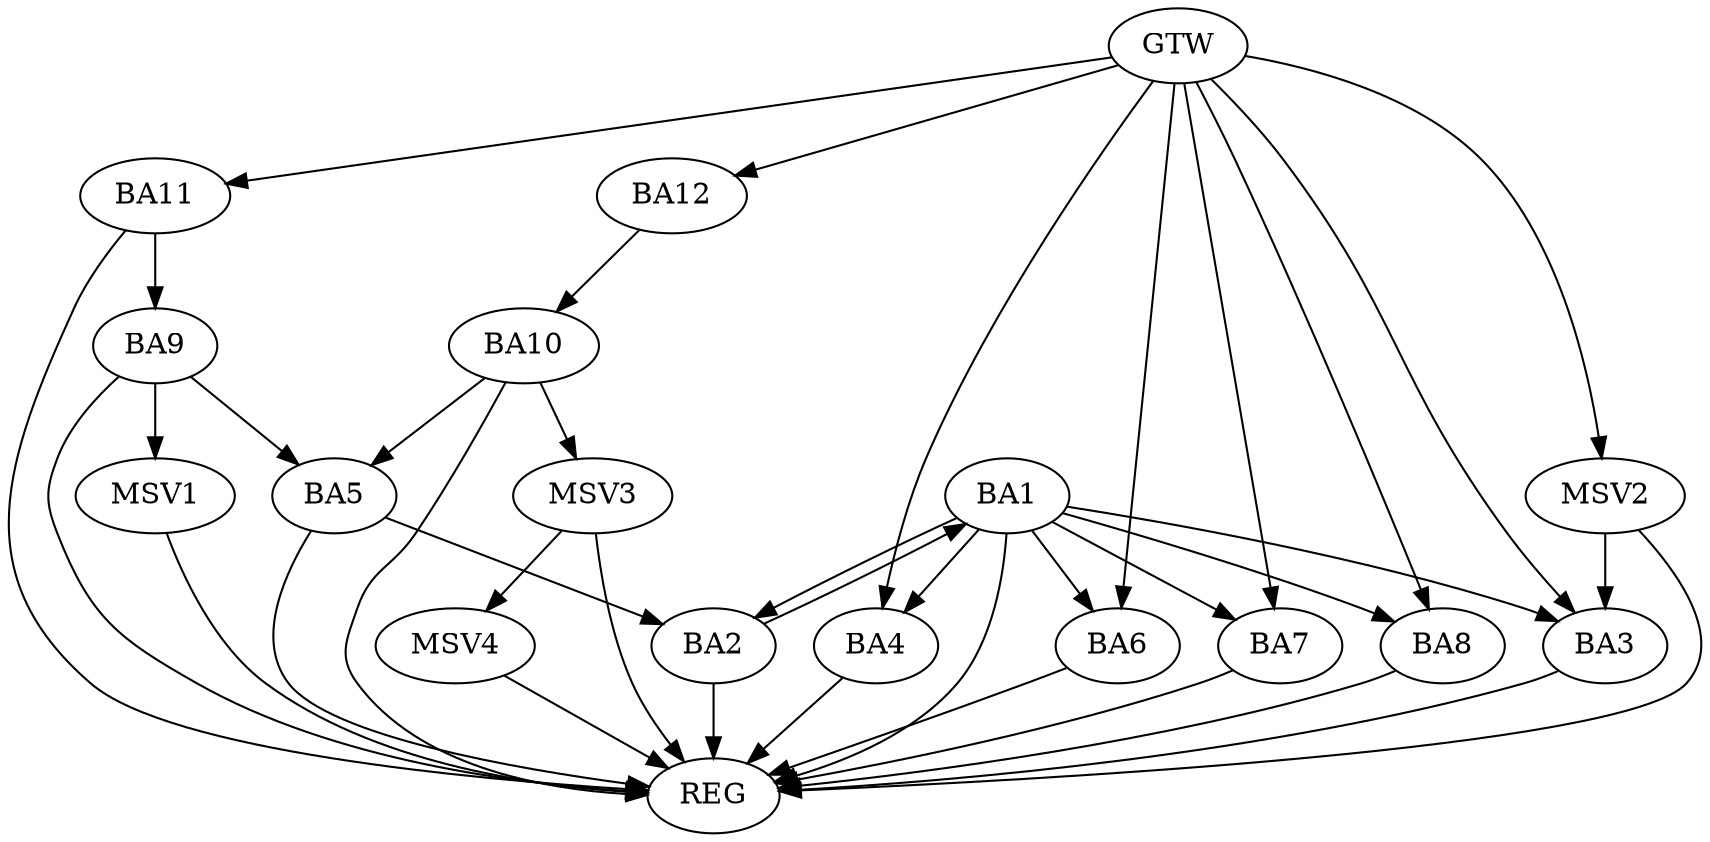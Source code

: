 strict digraph G {
  BA1 [ label="BA1" ];
  BA2 [ label="BA2" ];
  BA3 [ label="BA3" ];
  BA4 [ label="BA4" ];
  BA5 [ label="BA5" ];
  BA6 [ label="BA6" ];
  BA7 [ label="BA7" ];
  BA8 [ label="BA8" ];
  BA9 [ label="BA9" ];
  BA10 [ label="BA10" ];
  BA11 [ label="BA11" ];
  BA12 [ label="BA12" ];
  GTW [ label="GTW" ];
  REG [ label="REG" ];
  MSV1 [ label="MSV1" ];
  MSV2 [ label="MSV2" ];
  MSV3 [ label="MSV3" ];
  MSV4 [ label="MSV4" ];
  BA1 -> BA2;
  BA2 -> BA1;
  BA5 -> BA2;
  BA9 -> BA5;
  BA10 -> BA5;
  BA11 -> BA9;
  BA12 -> BA10;
  GTW -> BA3;
  GTW -> BA4;
  GTW -> BA6;
  GTW -> BA7;
  GTW -> BA8;
  GTW -> BA11;
  GTW -> BA12;
  BA1 -> REG;
  BA2 -> REG;
  BA3 -> REG;
  BA4 -> REG;
  BA5 -> REG;
  BA6 -> REG;
  BA7 -> REG;
  BA8 -> REG;
  BA9 -> REG;
  BA10 -> REG;
  BA11 -> REG;
  BA1 -> BA6;
  BA1 -> BA8;
  BA1 -> BA4;
  BA1 -> BA7;
  BA1 -> BA3;
  BA9 -> MSV1;
  MSV1 -> REG;
  MSV2 -> BA3;
  GTW -> MSV2;
  MSV2 -> REG;
  BA10 -> MSV3;
  MSV3 -> REG;
  MSV3 -> MSV4;
  MSV4 -> REG;
}
